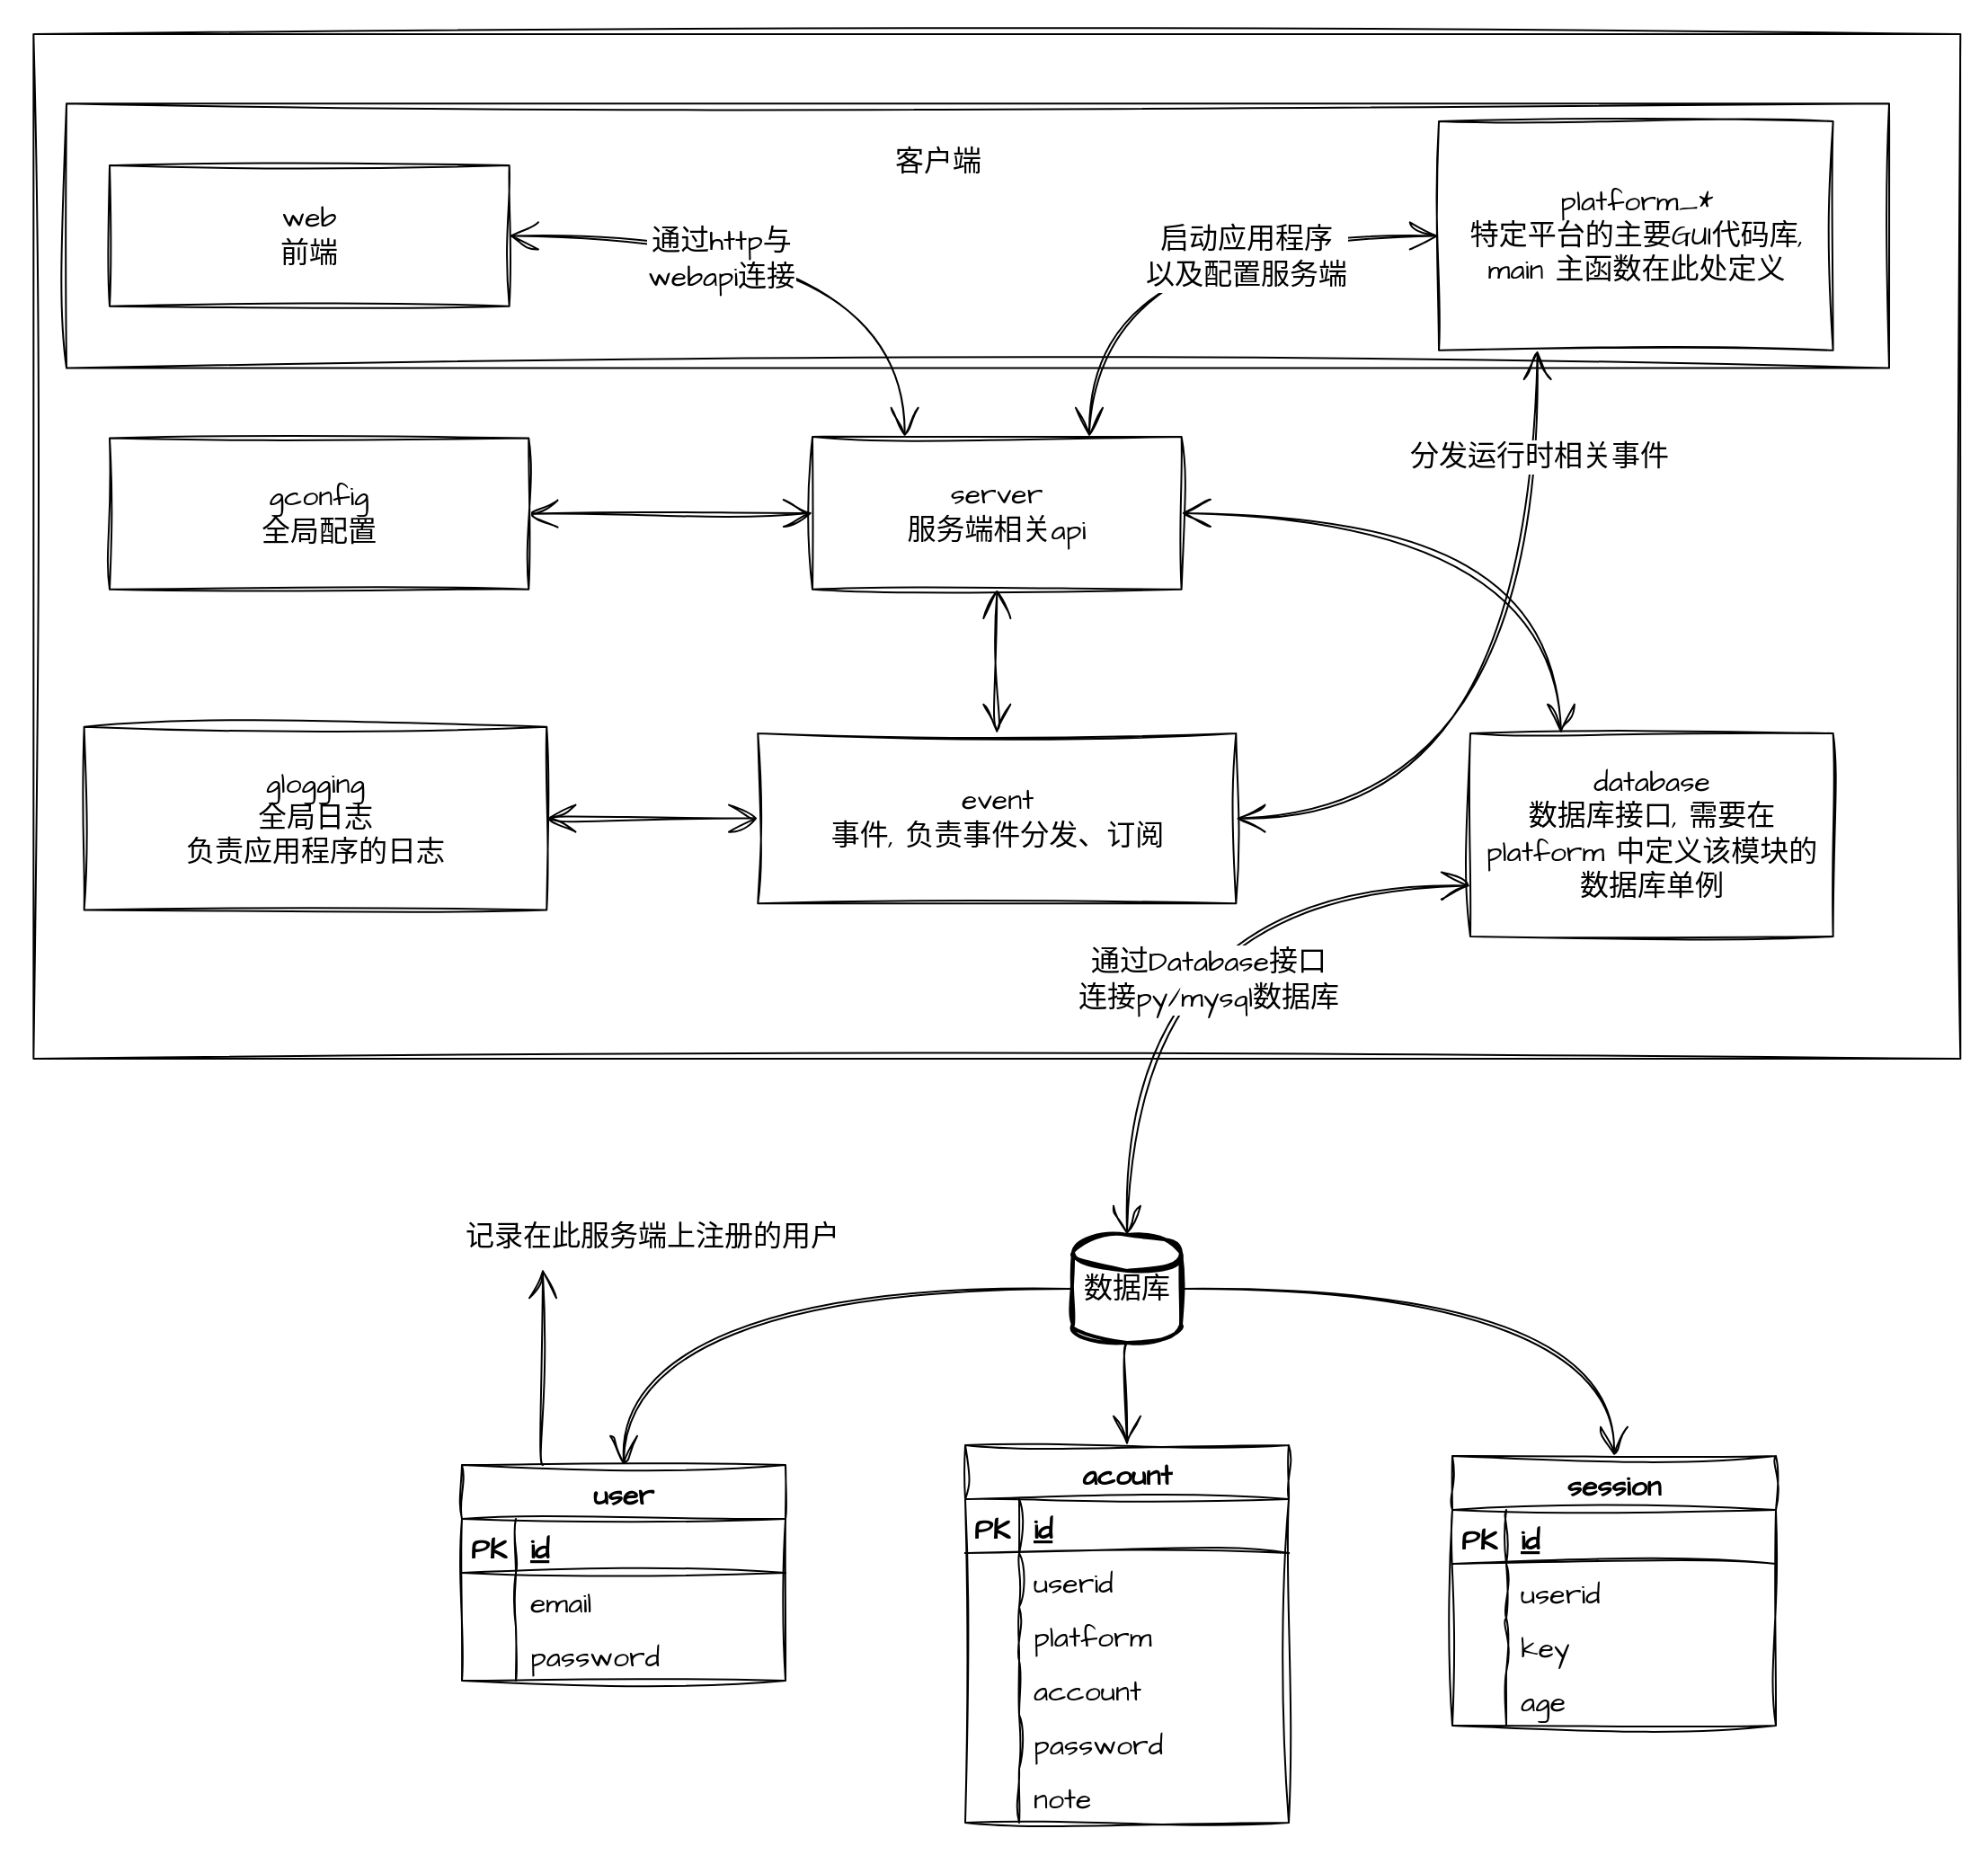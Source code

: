<mxfile version="20.7.4" type="device" pages="2"><diagram id="IwJvTAINNooao23fsryN" name="布局"><mxGraphModel dx="1818" dy="1278" grid="0" gridSize="10" guides="1" tooltips="1" connect="1" arrows="1" fold="1" page="0" pageScale="1" pageWidth="1169" pageHeight="827" math="0" shadow="0"><root><mxCell id="0"/><mxCell id="1" parent="0"/><mxCell id="T_qDEJyu0Gz406XoqH0w-5" value="" style="group;sketch=1;curveFitting=1;jiggle=2;fontFamily=Architects Daughter;fontSource=https%3A%2F%2Ffonts.googleapis.com%2Fcss%3Ffamily%3DArchitects%2BDaughter;rounded=0;" parent="1" vertex="1" connectable="0"><mxGeometry x="-281" y="-276" width="1105" height="603" as="geometry"/></mxCell><mxCell id="T_qDEJyu0Gz406XoqH0w-3" value="" style="rounded=0;whiteSpace=wrap;html=1;fontSize=16;sketch=1;curveFitting=1;jiggle=2;fontFamily=Architects Daughter;fontSource=https%3A%2F%2Ffonts.googleapis.com%2Fcss%3Ffamily%3DArchitects%2BDaughter;" parent="T_qDEJyu0Gz406XoqH0w-5" vertex="1"><mxGeometry x="18.66" y="19" width="1072" height="570" as="geometry"/></mxCell><mxCell id="FQLg_sbfj3eEYphwzA5B-1" value="server&lt;br&gt;服务端相关api" style="rounded=0;whiteSpace=wrap;html=1;fontSize=16;sketch=1;curveFitting=1;jiggle=2;fontFamily=Architects Daughter;fontSource=https%3A%2F%2Ffonts.googleapis.com%2Fcss%3Ffamily%3DArchitects%2BDaughter;" parent="T_qDEJyu0Gz406XoqH0w-5" vertex="1"><mxGeometry x="452" y="243" width="205.32" height="84.88" as="geometry"/></mxCell><mxCell id="T_qDEJyu0Gz406XoqH0w-30" style="edgeStyle=orthogonalEdgeStyle;curved=1;rounded=0;sketch=1;hachureGap=4;jiggle=2;curveFitting=1;orthogonalLoop=1;jettySize=auto;html=1;entryX=0.5;entryY=1;entryDx=0;entryDy=0;fontFamily=Architects Daughter;fontSource=https%3A%2F%2Ffonts.googleapis.com%2Fcss%3Ffamily%3DArchitects%2BDaughter;fontSize=16;startArrow=open;startFill=0;endArrow=open;startSize=14;endSize=14;sourcePerimeterSpacing=8;targetPerimeterSpacing=8;elbow=vertical;exitX=0.5;exitY=0;exitDx=0;exitDy=0;" parent="T_qDEJyu0Gz406XoqH0w-5" source="T_qDEJyu0Gz406XoqH0w-2" target="FQLg_sbfj3eEYphwzA5B-1" edge="1"><mxGeometry relative="1" as="geometry"/></mxCell><mxCell id="T_qDEJyu0Gz406XoqH0w-2" value="event&lt;br&gt;事件, 负责事件分发、订阅" style="rounded=0;whiteSpace=wrap;html=1;fontSize=16;sketch=1;curveFitting=1;jiggle=2;fontFamily=Architects Daughter;fontSource=https%3A%2F%2Ffonts.googleapis.com%2Fcss%3Ffamily%3DArchitects%2BDaughter;" parent="T_qDEJyu0Gz406XoqH0w-5" vertex="1"><mxGeometry x="421.648" y="408.004" width="266.015" height="94.588" as="geometry"/></mxCell><mxCell id="p-CsBOieRV_9_uooH37d-3" style="edgeStyle=orthogonalEdgeStyle;curved=1;sketch=1;hachureGap=4;jiggle=2;curveFitting=1;orthogonalLoop=1;jettySize=auto;html=1;exitX=1;exitY=0.5;exitDx=0;exitDy=0;entryX=0;entryY=0.5;entryDx=0;entryDy=0;fontFamily=Architects Daughter;fontSource=https%3A%2F%2Ffonts.googleapis.com%2Fcss%3Ffamily%3DArchitects%2BDaughter;fontSize=16;startArrow=open;startFill=0;endArrow=open;startSize=14;endSize=14;sourcePerimeterSpacing=8;targetPerimeterSpacing=8;elbow=vertical;" parent="T_qDEJyu0Gz406XoqH0w-5" source="T_qDEJyu0Gz406XoqH0w-12" target="FQLg_sbfj3eEYphwzA5B-1" edge="1"><mxGeometry relative="1" as="geometry"/></mxCell><mxCell id="T_qDEJyu0Gz406XoqH0w-12" value="gconfig&lt;br&gt;全局配置" style="rounded=0;whiteSpace=wrap;html=1;fontSize=16;sketch=1;curveFitting=1;jiggle=2;fontFamily=Architects Daughter;fontSource=https%3A%2F%2Ffonts.googleapis.com%2Fcss%3Ffamily%3DArchitects%2BDaughter;" parent="T_qDEJyu0Gz406XoqH0w-5" vertex="1"><mxGeometry x="61.004" y="243.805" width="233.127" height="84.078" as="geometry"/></mxCell><mxCell id="T_qDEJyu0Gz406XoqH0w-31" style="edgeStyle=orthogonalEdgeStyle;curved=1;rounded=0;sketch=1;hachureGap=4;jiggle=2;curveFitting=1;orthogonalLoop=1;jettySize=auto;html=1;exitX=1;exitY=0.5;exitDx=0;exitDy=0;entryX=0;entryY=0.5;entryDx=0;entryDy=0;fontFamily=Architects Daughter;fontSource=https%3A%2F%2Ffonts.googleapis.com%2Fcss%3Ffamily%3DArchitects%2BDaughter;fontSize=16;startArrow=open;startFill=0;endArrow=open;startSize=14;endSize=14;sourcePerimeterSpacing=8;targetPerimeterSpacing=8;elbow=vertical;" parent="T_qDEJyu0Gz406XoqH0w-5" source="T_qDEJyu0Gz406XoqH0w-13" target="T_qDEJyu0Gz406XoqH0w-2" edge="1"><mxGeometry relative="1" as="geometry"/></mxCell><mxCell id="T_qDEJyu0Gz406XoqH0w-13" value="glogging&lt;br&gt;全局日志&lt;br&gt;负责应用程序的日志" style="rounded=0;whiteSpace=wrap;html=1;fontSize=16;sketch=1;curveFitting=1;jiggle=2;fontFamily=Architects Daughter;fontSource=https%3A%2F%2Ffonts.googleapis.com%2Fcss%3Ffamily%3DArchitects%2BDaughter;" parent="T_qDEJyu0Gz406XoqH0w-5" vertex="1"><mxGeometry x="46.82" y="404.33" width="257.31" height="101.93" as="geometry"/></mxCell><mxCell id="p-CsBOieRV_9_uooH37d-120" style="edgeStyle=orthogonalEdgeStyle;curved=1;sketch=1;hachureGap=4;jiggle=2;curveFitting=1;orthogonalLoop=1;jettySize=auto;html=1;exitX=0.25;exitY=0;exitDx=0;exitDy=0;entryX=1;entryY=0.5;entryDx=0;entryDy=0;fontFamily=Architects Daughter;fontSource=https%3A%2F%2Ffonts.googleapis.com%2Fcss%3Ffamily%3DArchitects%2BDaughter;fontSize=16;startArrow=open;startFill=0;endArrow=open;startSize=14;endSize=14;sourcePerimeterSpacing=8;targetPerimeterSpacing=8;elbow=vertical;" parent="T_qDEJyu0Gz406XoqH0w-5" source="p-CsBOieRV_9_uooH37d-106" target="FQLg_sbfj3eEYphwzA5B-1" edge="1"><mxGeometry relative="1" as="geometry"/></mxCell><mxCell id="p-CsBOieRV_9_uooH37d-106" value="database&lt;br&gt;数据库接口, 需要在 platform 中定义该模块的数据库单例" style="rounded=0;whiteSpace=wrap;html=1;sketch=1;hachureGap=4;jiggle=2;curveFitting=1;fontFamily=Architects Daughter;fontSource=https%3A%2F%2Ffonts.googleapis.com%2Fcss%3Ffamily%3DArchitects%2BDaughter;fontSize=16;" parent="T_qDEJyu0Gz406XoqH0w-5" vertex="1"><mxGeometry x="818" y="408" width="201.81" height="112.98" as="geometry"/></mxCell><mxCell id="p-CsBOieRV_9_uooH37d-142" value="" style="group" parent="T_qDEJyu0Gz406XoqH0w-5" vertex="1" connectable="0"><mxGeometry x="37" y="57.6" width="1014" height="147.19" as="geometry"/></mxCell><mxCell id="p-CsBOieRV_9_uooH37d-140" value="" style="rounded=0;whiteSpace=wrap;html=1;sketch=1;hachureGap=4;jiggle=2;curveFitting=1;fontFamily=Architects Daughter;fontSource=https%3A%2F%2Ffonts.googleapis.com%2Fcss%3Ffamily%3DArchitects%2BDaughter;fontSize=16;" parent="p-CsBOieRV_9_uooH37d-142" vertex="1"><mxGeometry width="1014" height="147.19" as="geometry"/></mxCell><mxCell id="T_qDEJyu0Gz406XoqH0w-1" value="platform_*&lt;br&gt;特定平台的主要GUI代码库, main 主函数在此处定义" style="rounded=0;whiteSpace=wrap;html=1;fontSize=16;sketch=1;curveFitting=1;jiggle=2;fontFamily=Architects Daughter;fontSource=https%3A%2F%2Ffonts.googleapis.com%2Fcss%3Ffamily%3DArchitects%2BDaughter;" parent="p-CsBOieRV_9_uooH37d-142" vertex="1"><mxGeometry x="763.51" y="9.88" width="219.3" height="127.43" as="geometry"/></mxCell><mxCell id="T_qDEJyu0Gz406XoqH0w-25" value="web&lt;br&gt;前端" style="rounded=0;whiteSpace=wrap;html=1;sketch=1;hachureGap=4;jiggle=2;curveFitting=1;fontFamily=Architects Daughter;fontSource=https%3A%2F%2Ffonts.googleapis.com%2Fcss%3Ffamily%3DArchitects%2BDaughter;fontSize=16;" parent="p-CsBOieRV_9_uooH37d-142" vertex="1"><mxGeometry x="24.0" y="34.4" width="222.34" height="78.38" as="geometry"/></mxCell><mxCell id="p-CsBOieRV_9_uooH37d-143" value="客户端" style="text;html=1;strokeColor=none;fillColor=none;align=center;verticalAlign=middle;whiteSpace=wrap;rounded=0;sketch=1;hachureGap=4;jiggle=2;curveFitting=1;fontFamily=Architects Daughter;fontSource=https%3A%2F%2Ffonts.googleapis.com%2Fcss%3Ffamily%3DArchitects%2BDaughter;fontSize=16;" parent="p-CsBOieRV_9_uooH37d-142" vertex="1"><mxGeometry x="455" y="17.09" width="60" height="30" as="geometry"/></mxCell><mxCell id="p-CsBOieRV_9_uooH37d-149" style="edgeStyle=orthogonalEdgeStyle;curved=1;sketch=1;hachureGap=4;jiggle=2;curveFitting=1;orthogonalLoop=1;jettySize=auto;html=1;exitX=1;exitY=0.5;exitDx=0;exitDy=0;entryX=0.25;entryY=0;entryDx=0;entryDy=0;fontFamily=Architects Daughter;fontSource=https%3A%2F%2Ffonts.googleapis.com%2Fcss%3Ffamily%3DArchitects%2BDaughter;fontSize=16;startArrow=open;startFill=0;endArrow=open;startSize=14;endSize=14;sourcePerimeterSpacing=8;targetPerimeterSpacing=8;elbow=vertical;" parent="T_qDEJyu0Gz406XoqH0w-5" source="T_qDEJyu0Gz406XoqH0w-25" target="FQLg_sbfj3eEYphwzA5B-1" edge="1"><mxGeometry relative="1" as="geometry"/></mxCell><mxCell id="p-CsBOieRV_9_uooH37d-150" value="通过http与&lt;br&gt;webapi连接" style="edgeLabel;html=1;align=center;verticalAlign=middle;resizable=0;points=[];fontSize=16;fontFamily=Architects Daughter;" parent="p-CsBOieRV_9_uooH37d-149" vertex="1" connectable="0"><mxGeometry x="-0.104" y="-21" relative="1" as="geometry"><mxPoint x="-31" y="-8" as="offset"/></mxGeometry></mxCell><mxCell id="p-CsBOieRV_9_uooH37d-152" style="edgeStyle=orthogonalEdgeStyle;curved=1;sketch=1;hachureGap=4;jiggle=2;curveFitting=1;orthogonalLoop=1;jettySize=auto;html=1;exitX=0;exitY=0.5;exitDx=0;exitDy=0;entryX=0.75;entryY=0;entryDx=0;entryDy=0;fontFamily=Architects Daughter;fontSource=https%3A%2F%2Ffonts.googleapis.com%2Fcss%3Ffamily%3DArchitects%2BDaughter;fontSize=16;startArrow=open;startFill=0;endArrow=open;startSize=14;endSize=14;sourcePerimeterSpacing=8;targetPerimeterSpacing=8;elbow=vertical;" parent="T_qDEJyu0Gz406XoqH0w-5" source="T_qDEJyu0Gz406XoqH0w-1" target="FQLg_sbfj3eEYphwzA5B-1" edge="1"><mxGeometry relative="1" as="geometry"/></mxCell><mxCell id="p-CsBOieRV_9_uooH37d-153" value="&lt;span style=&quot;&quot;&gt;启动应用程序&lt;br&gt;以及配置服务端&lt;/span&gt;" style="edgeLabel;html=1;align=center;verticalAlign=middle;resizable=0;points=[];fontSize=16;fontFamily=Architects Daughter;" parent="p-CsBOieRV_9_uooH37d-152" vertex="1" connectable="0"><mxGeometry x="-0.181" y="16" relative="1" as="geometry"><mxPoint x="18" y="-4" as="offset"/></mxGeometry></mxCell><mxCell id="p-CsBOieRV_9_uooH37d-155" style="edgeStyle=orthogonalEdgeStyle;curved=1;sketch=1;hachureGap=4;jiggle=2;curveFitting=1;orthogonalLoop=1;jettySize=auto;html=1;exitX=0.25;exitY=1;exitDx=0;exitDy=0;entryX=1;entryY=0.5;entryDx=0;entryDy=0;fontFamily=Architects Daughter;fontSource=https%3A%2F%2Ffonts.googleapis.com%2Fcss%3Ffamily%3DArchitects%2BDaughter;fontSize=16;startArrow=open;startFill=0;endArrow=open;startSize=14;endSize=14;sourcePerimeterSpacing=8;targetPerimeterSpacing=8;elbow=vertical;" parent="T_qDEJyu0Gz406XoqH0w-5" source="T_qDEJyu0Gz406XoqH0w-1" target="T_qDEJyu0Gz406XoqH0w-2" edge="1"><mxGeometry relative="1" as="geometry"/></mxCell><mxCell id="p-CsBOieRV_9_uooH37d-156" value="&lt;span style=&quot;&quot;&gt;分发运行时相关事件&lt;/span&gt;" style="edgeLabel;html=1;align=center;verticalAlign=middle;resizable=0;points=[];fontSize=16;fontFamily=Architects Daughter;" parent="p-CsBOieRV_9_uooH37d-155" vertex="1" connectable="0"><mxGeometry x="-0.631" y="-5" relative="1" as="geometry"><mxPoint x="5" y="-20" as="offset"/></mxGeometry></mxCell><mxCell id="p-CsBOieRV_9_uooH37d-101" style="edgeStyle=orthogonalEdgeStyle;curved=1;sketch=1;hachureGap=4;jiggle=2;curveFitting=1;orthogonalLoop=1;jettySize=auto;html=1;exitX=0.5;exitY=0;exitDx=0;exitDy=0;exitPerimeter=0;entryX=0;entryY=0.75;entryDx=0;entryDy=0;fontFamily=Architects Daughter;fontSource=https%3A%2F%2Ffonts.googleapis.com%2Fcss%3Ffamily%3DArchitects%2BDaughter;fontSize=16;startArrow=open;startFill=0;endArrow=open;startSize=14;endSize=14;sourcePerimeterSpacing=8;targetPerimeterSpacing=8;elbow=vertical;" parent="1" source="p-CsBOieRV_9_uooH37d-17" target="p-CsBOieRV_9_uooH37d-106" edge="1"><mxGeometry relative="1" as="geometry"/></mxCell><mxCell id="p-CsBOieRV_9_uooH37d-147" value="通过Database接口&lt;br&gt;连接py/mysql数据库" style="edgeLabel;html=1;align=center;verticalAlign=middle;resizable=0;points=[];fontSize=16;fontFamily=Architects Daughter;" parent="p-CsBOieRV_9_uooH37d-101" vertex="1" connectable="0"><mxGeometry x="-0.32" y="-35" relative="1" as="geometry"><mxPoint x="10" y="-11" as="offset"/></mxGeometry></mxCell><mxCell id="p-CsBOieRV_9_uooH37d-119" value="" style="group" parent="1" vertex="1" connectable="0"><mxGeometry x="-62" y="326" width="833" height="439" as="geometry"/></mxCell><mxCell id="p-CsBOieRV_9_uooH37d-4" value="user" style="shape=table;startSize=30;container=1;collapsible=1;childLayout=tableLayout;fixedRows=1;rowLines=0;fontStyle=1;align=center;resizeLast=1;sketch=1;hachureGap=4;jiggle=2;curveFitting=1;fontFamily=Architects Daughter;fontSource=https%3A%2F%2Ffonts.googleapis.com%2Fcss%3Ffamily%3DArchitects%2BDaughter;fontSize=16;" parent="p-CsBOieRV_9_uooH37d-119" vertex="1"><mxGeometry x="38" y="213" width="180" height="120" as="geometry"/></mxCell><mxCell id="p-CsBOieRV_9_uooH37d-5" value="" style="shape=tableRow;horizontal=0;startSize=0;swimlaneHead=0;swimlaneBody=0;fillColor=none;collapsible=0;dropTarget=0;points=[[0,0.5],[1,0.5]];portConstraint=eastwest;top=0;left=0;right=0;bottom=1;sketch=1;hachureGap=4;jiggle=2;curveFitting=1;fontFamily=Architects Daughter;fontSource=https%3A%2F%2Ffonts.googleapis.com%2Fcss%3Ffamily%3DArchitects%2BDaughter;fontSize=16;" parent="p-CsBOieRV_9_uooH37d-4" vertex="1"><mxGeometry y="30" width="180" height="30" as="geometry"/></mxCell><mxCell id="p-CsBOieRV_9_uooH37d-6" value="PK" style="shape=partialRectangle;connectable=0;fillColor=none;top=0;left=0;bottom=0;right=0;fontStyle=1;overflow=hidden;sketch=1;hachureGap=4;jiggle=2;curveFitting=1;fontFamily=Architects Daughter;fontSource=https%3A%2F%2Ffonts.googleapis.com%2Fcss%3Ffamily%3DArchitects%2BDaughter;fontSize=16;" parent="p-CsBOieRV_9_uooH37d-5" vertex="1"><mxGeometry width="30" height="30" as="geometry"><mxRectangle width="30" height="30" as="alternateBounds"/></mxGeometry></mxCell><mxCell id="p-CsBOieRV_9_uooH37d-7" value="id" style="shape=partialRectangle;connectable=0;fillColor=none;top=0;left=0;bottom=0;right=0;align=left;spacingLeft=6;fontStyle=5;overflow=hidden;sketch=1;hachureGap=4;jiggle=2;curveFitting=1;fontFamily=Architects Daughter;fontSource=https%3A%2F%2Ffonts.googleapis.com%2Fcss%3Ffamily%3DArchitects%2BDaughter;fontSize=16;" parent="p-CsBOieRV_9_uooH37d-5" vertex="1"><mxGeometry x="30" width="150" height="30" as="geometry"><mxRectangle width="150" height="30" as="alternateBounds"/></mxGeometry></mxCell><mxCell id="p-CsBOieRV_9_uooH37d-8" value="" style="shape=tableRow;horizontal=0;startSize=0;swimlaneHead=0;swimlaneBody=0;fillColor=none;collapsible=0;dropTarget=0;points=[[0,0.5],[1,0.5]];portConstraint=eastwest;top=0;left=0;right=0;bottom=0;sketch=1;hachureGap=4;jiggle=2;curveFitting=1;fontFamily=Architects Daughter;fontSource=https%3A%2F%2Ffonts.googleapis.com%2Fcss%3Ffamily%3DArchitects%2BDaughter;fontSize=16;" parent="p-CsBOieRV_9_uooH37d-4" vertex="1"><mxGeometry y="60" width="180" height="30" as="geometry"/></mxCell><mxCell id="p-CsBOieRV_9_uooH37d-9" value="" style="shape=partialRectangle;connectable=0;fillColor=none;top=0;left=0;bottom=0;right=0;editable=1;overflow=hidden;sketch=1;hachureGap=4;jiggle=2;curveFitting=1;fontFamily=Architects Daughter;fontSource=https%3A%2F%2Ffonts.googleapis.com%2Fcss%3Ffamily%3DArchitects%2BDaughter;fontSize=16;" parent="p-CsBOieRV_9_uooH37d-8" vertex="1"><mxGeometry width="30" height="30" as="geometry"><mxRectangle width="30" height="30" as="alternateBounds"/></mxGeometry></mxCell><mxCell id="p-CsBOieRV_9_uooH37d-10" value="email" style="shape=partialRectangle;connectable=0;fillColor=none;top=0;left=0;bottom=0;right=0;align=left;spacingLeft=6;overflow=hidden;sketch=1;hachureGap=4;jiggle=2;curveFitting=1;fontFamily=Architects Daughter;fontSource=https%3A%2F%2Ffonts.googleapis.com%2Fcss%3Ffamily%3DArchitects%2BDaughter;fontSize=16;" parent="p-CsBOieRV_9_uooH37d-8" vertex="1"><mxGeometry x="30" width="150" height="30" as="geometry"><mxRectangle width="150" height="30" as="alternateBounds"/></mxGeometry></mxCell><mxCell id="p-CsBOieRV_9_uooH37d-11" value="" style="shape=tableRow;horizontal=0;startSize=0;swimlaneHead=0;swimlaneBody=0;fillColor=none;collapsible=0;dropTarget=0;points=[[0,0.5],[1,0.5]];portConstraint=eastwest;top=0;left=0;right=0;bottom=0;sketch=1;hachureGap=4;jiggle=2;curveFitting=1;fontFamily=Architects Daughter;fontSource=https%3A%2F%2Ffonts.googleapis.com%2Fcss%3Ffamily%3DArchitects%2BDaughter;fontSize=16;" parent="p-CsBOieRV_9_uooH37d-4" vertex="1"><mxGeometry y="90" width="180" height="30" as="geometry"/></mxCell><mxCell id="p-CsBOieRV_9_uooH37d-12" value="" style="shape=partialRectangle;connectable=0;fillColor=none;top=0;left=0;bottom=0;right=0;editable=1;overflow=hidden;sketch=1;hachureGap=4;jiggle=2;curveFitting=1;fontFamily=Architects Daughter;fontSource=https%3A%2F%2Ffonts.googleapis.com%2Fcss%3Ffamily%3DArchitects%2BDaughter;fontSize=16;" parent="p-CsBOieRV_9_uooH37d-11" vertex="1"><mxGeometry width="30" height="30" as="geometry"><mxRectangle width="30" height="30" as="alternateBounds"/></mxGeometry></mxCell><mxCell id="p-CsBOieRV_9_uooH37d-13" value="password" style="shape=partialRectangle;connectable=0;fillColor=none;top=0;left=0;bottom=0;right=0;align=left;spacingLeft=6;overflow=hidden;sketch=1;hachureGap=4;jiggle=2;curveFitting=1;fontFamily=Architects Daughter;fontSource=https%3A%2F%2Ffonts.googleapis.com%2Fcss%3Ffamily%3DArchitects%2BDaughter;fontSize=16;" parent="p-CsBOieRV_9_uooH37d-11" vertex="1"><mxGeometry x="30" width="150" height="30" as="geometry"><mxRectangle width="150" height="30" as="alternateBounds"/></mxGeometry></mxCell><mxCell id="p-CsBOieRV_9_uooH37d-171" style="edgeStyle=orthogonalEdgeStyle;curved=1;sketch=1;hachureGap=4;jiggle=2;curveFitting=1;orthogonalLoop=1;jettySize=auto;html=1;exitX=1;exitY=0.5;exitDx=0;exitDy=0;exitPerimeter=0;entryX=0.5;entryY=0;entryDx=0;entryDy=0;fontFamily=Architects Daughter;fontSource=https%3A%2F%2Ffonts.googleapis.com%2Fcss%3Ffamily%3DArchitects%2BDaughter;fontSize=16;startArrow=none;startFill=0;endArrow=open;startSize=14;endSize=14;sourcePerimeterSpacing=8;targetPerimeterSpacing=8;elbow=vertical;" parent="p-CsBOieRV_9_uooH37d-119" source="p-CsBOieRV_9_uooH37d-17" target="p-CsBOieRV_9_uooH37d-157" edge="1"><mxGeometry relative="1" as="geometry"/></mxCell><mxCell id="p-CsBOieRV_9_uooH37d-17" value="数据库" style="strokeWidth=2;html=1;shape=mxgraph.flowchart.database;whiteSpace=wrap;sketch=1;hachureGap=4;jiggle=2;curveFitting=1;fontFamily=Architects Daughter;fontSource=https%3A%2F%2Ffonts.googleapis.com%2Fcss%3Ffamily%3DArchitects%2BDaughter;fontSize=16;" parent="p-CsBOieRV_9_uooH37d-119" vertex="1"><mxGeometry x="378" y="85" width="60" height="60" as="geometry"/></mxCell><mxCell id="p-CsBOieRV_9_uooH37d-18" value="acount" style="shape=table;startSize=30;container=1;collapsible=1;childLayout=tableLayout;fixedRows=1;rowLines=0;fontStyle=1;align=center;resizeLast=1;sketch=1;hachureGap=4;jiggle=2;curveFitting=1;fontFamily=Architects Daughter;fontSource=https%3A%2F%2Ffonts.googleapis.com%2Fcss%3Ffamily%3DArchitects%2BDaughter;fontSize=16;" parent="p-CsBOieRV_9_uooH37d-119" vertex="1"><mxGeometry x="318" y="202" width="180" height="210" as="geometry"/></mxCell><mxCell id="p-CsBOieRV_9_uooH37d-19" value="" style="shape=tableRow;horizontal=0;startSize=0;swimlaneHead=0;swimlaneBody=0;fillColor=none;collapsible=0;dropTarget=0;points=[[0,0.5],[1,0.5]];portConstraint=eastwest;top=0;left=0;right=0;bottom=1;sketch=1;hachureGap=4;jiggle=2;curveFitting=1;fontFamily=Architects Daughter;fontSource=https%3A%2F%2Ffonts.googleapis.com%2Fcss%3Ffamily%3DArchitects%2BDaughter;fontSize=16;" parent="p-CsBOieRV_9_uooH37d-18" vertex="1"><mxGeometry y="30" width="180" height="30" as="geometry"/></mxCell><mxCell id="p-CsBOieRV_9_uooH37d-20" value="PK" style="shape=partialRectangle;connectable=0;fillColor=none;top=0;left=0;bottom=0;right=0;fontStyle=1;overflow=hidden;sketch=1;hachureGap=4;jiggle=2;curveFitting=1;fontFamily=Architects Daughter;fontSource=https%3A%2F%2Ffonts.googleapis.com%2Fcss%3Ffamily%3DArchitects%2BDaughter;fontSize=16;" parent="p-CsBOieRV_9_uooH37d-19" vertex="1"><mxGeometry width="30" height="30" as="geometry"><mxRectangle width="30" height="30" as="alternateBounds"/></mxGeometry></mxCell><mxCell id="p-CsBOieRV_9_uooH37d-21" value="id" style="shape=partialRectangle;connectable=0;fillColor=none;top=0;left=0;bottom=0;right=0;align=left;spacingLeft=6;fontStyle=5;overflow=hidden;sketch=1;hachureGap=4;jiggle=2;curveFitting=1;fontFamily=Architects Daughter;fontSource=https%3A%2F%2Ffonts.googleapis.com%2Fcss%3Ffamily%3DArchitects%2BDaughter;fontSize=16;" parent="p-CsBOieRV_9_uooH37d-19" vertex="1"><mxGeometry x="30" width="150" height="30" as="geometry"><mxRectangle width="150" height="30" as="alternateBounds"/></mxGeometry></mxCell><mxCell id="p-CsBOieRV_9_uooH37d-22" value="" style="shape=tableRow;horizontal=0;startSize=0;swimlaneHead=0;swimlaneBody=0;fillColor=none;collapsible=0;dropTarget=0;points=[[0,0.5],[1,0.5]];portConstraint=eastwest;top=0;left=0;right=0;bottom=0;sketch=1;hachureGap=4;jiggle=2;curveFitting=1;fontFamily=Architects Daughter;fontSource=https%3A%2F%2Ffonts.googleapis.com%2Fcss%3Ffamily%3DArchitects%2BDaughter;fontSize=16;" parent="p-CsBOieRV_9_uooH37d-18" vertex="1"><mxGeometry y="60" width="180" height="30" as="geometry"/></mxCell><mxCell id="p-CsBOieRV_9_uooH37d-23" value="" style="shape=partialRectangle;connectable=0;fillColor=none;top=0;left=0;bottom=0;right=0;editable=1;overflow=hidden;sketch=1;hachureGap=4;jiggle=2;curveFitting=1;fontFamily=Architects Daughter;fontSource=https%3A%2F%2Ffonts.googleapis.com%2Fcss%3Ffamily%3DArchitects%2BDaughter;fontSize=16;" parent="p-CsBOieRV_9_uooH37d-22" vertex="1"><mxGeometry width="30" height="30" as="geometry"><mxRectangle width="30" height="30" as="alternateBounds"/></mxGeometry></mxCell><mxCell id="p-CsBOieRV_9_uooH37d-24" value="userid" style="shape=partialRectangle;connectable=0;fillColor=none;top=0;left=0;bottom=0;right=0;align=left;spacingLeft=6;overflow=hidden;sketch=1;hachureGap=4;jiggle=2;curveFitting=1;fontFamily=Architects Daughter;fontSource=https%3A%2F%2Ffonts.googleapis.com%2Fcss%3Ffamily%3DArchitects%2BDaughter;fontSize=16;" parent="p-CsBOieRV_9_uooH37d-22" vertex="1"><mxGeometry x="30" width="150" height="30" as="geometry"><mxRectangle width="150" height="30" as="alternateBounds"/></mxGeometry></mxCell><mxCell id="p-CsBOieRV_9_uooH37d-25" value="" style="shape=tableRow;horizontal=0;startSize=0;swimlaneHead=0;swimlaneBody=0;fillColor=none;collapsible=0;dropTarget=0;points=[[0,0.5],[1,0.5]];portConstraint=eastwest;top=0;left=0;right=0;bottom=0;sketch=1;hachureGap=4;jiggle=2;curveFitting=1;fontFamily=Architects Daughter;fontSource=https%3A%2F%2Ffonts.googleapis.com%2Fcss%3Ffamily%3DArchitects%2BDaughter;fontSize=16;" parent="p-CsBOieRV_9_uooH37d-18" vertex="1"><mxGeometry y="90" width="180" height="30" as="geometry"/></mxCell><mxCell id="p-CsBOieRV_9_uooH37d-26" value="" style="shape=partialRectangle;connectable=0;fillColor=none;top=0;left=0;bottom=0;right=0;editable=1;overflow=hidden;sketch=1;hachureGap=4;jiggle=2;curveFitting=1;fontFamily=Architects Daughter;fontSource=https%3A%2F%2Ffonts.googleapis.com%2Fcss%3Ffamily%3DArchitects%2BDaughter;fontSize=16;" parent="p-CsBOieRV_9_uooH37d-25" vertex="1"><mxGeometry width="30" height="30" as="geometry"><mxRectangle width="30" height="30" as="alternateBounds"/></mxGeometry></mxCell><mxCell id="p-CsBOieRV_9_uooH37d-27" value="platform" style="shape=partialRectangle;connectable=0;fillColor=none;top=0;left=0;bottom=0;right=0;align=left;spacingLeft=6;overflow=hidden;sketch=1;hachureGap=4;jiggle=2;curveFitting=1;fontFamily=Architects Daughter;fontSource=https%3A%2F%2Ffonts.googleapis.com%2Fcss%3Ffamily%3DArchitects%2BDaughter;fontSize=16;" parent="p-CsBOieRV_9_uooH37d-25" vertex="1"><mxGeometry x="30" width="150" height="30" as="geometry"><mxRectangle width="150" height="30" as="alternateBounds"/></mxGeometry></mxCell><mxCell id="p-CsBOieRV_9_uooH37d-28" value="" style="shape=tableRow;horizontal=0;startSize=0;swimlaneHead=0;swimlaneBody=0;fillColor=none;collapsible=0;dropTarget=0;points=[[0,0.5],[1,0.5]];portConstraint=eastwest;top=0;left=0;right=0;bottom=0;sketch=1;hachureGap=4;jiggle=2;curveFitting=1;fontFamily=Architects Daughter;fontSource=https%3A%2F%2Ffonts.googleapis.com%2Fcss%3Ffamily%3DArchitects%2BDaughter;fontSize=16;" parent="p-CsBOieRV_9_uooH37d-18" vertex="1"><mxGeometry y="120" width="180" height="30" as="geometry"/></mxCell><mxCell id="p-CsBOieRV_9_uooH37d-29" value="" style="shape=partialRectangle;connectable=0;fillColor=none;top=0;left=0;bottom=0;right=0;editable=1;overflow=hidden;sketch=1;hachureGap=4;jiggle=2;curveFitting=1;fontFamily=Architects Daughter;fontSource=https%3A%2F%2Ffonts.googleapis.com%2Fcss%3Ffamily%3DArchitects%2BDaughter;fontSize=16;" parent="p-CsBOieRV_9_uooH37d-28" vertex="1"><mxGeometry width="30" height="30" as="geometry"><mxRectangle width="30" height="30" as="alternateBounds"/></mxGeometry></mxCell><mxCell id="p-CsBOieRV_9_uooH37d-30" value="account" style="shape=partialRectangle;connectable=0;fillColor=none;top=0;left=0;bottom=0;right=0;align=left;spacingLeft=6;overflow=hidden;sketch=1;hachureGap=4;jiggle=2;curveFitting=1;fontFamily=Architects Daughter;fontSource=https%3A%2F%2Ffonts.googleapis.com%2Fcss%3Ffamily%3DArchitects%2BDaughter;fontSize=16;" parent="p-CsBOieRV_9_uooH37d-28" vertex="1"><mxGeometry x="30" width="150" height="30" as="geometry"><mxRectangle width="150" height="30" as="alternateBounds"/></mxGeometry></mxCell><mxCell id="p-CsBOieRV_9_uooH37d-38" value="" style="shape=tableRow;horizontal=0;startSize=0;swimlaneHead=0;swimlaneBody=0;fillColor=none;collapsible=0;dropTarget=0;points=[[0,0.5],[1,0.5]];portConstraint=eastwest;top=0;left=0;right=0;bottom=0;sketch=1;hachureGap=4;jiggle=2;curveFitting=1;fontFamily=Architects Daughter;fontSource=https%3A%2F%2Ffonts.googleapis.com%2Fcss%3Ffamily%3DArchitects%2BDaughter;fontSize=16;" parent="p-CsBOieRV_9_uooH37d-18" vertex="1"><mxGeometry y="150" width="180" height="30" as="geometry"/></mxCell><mxCell id="p-CsBOieRV_9_uooH37d-39" value="" style="shape=partialRectangle;connectable=0;fillColor=none;top=0;left=0;bottom=0;right=0;editable=1;overflow=hidden;sketch=1;hachureGap=4;jiggle=2;curveFitting=1;fontFamily=Architects Daughter;fontSource=https%3A%2F%2Ffonts.googleapis.com%2Fcss%3Ffamily%3DArchitects%2BDaughter;fontSize=16;" parent="p-CsBOieRV_9_uooH37d-38" vertex="1"><mxGeometry width="30" height="30" as="geometry"><mxRectangle width="30" height="30" as="alternateBounds"/></mxGeometry></mxCell><mxCell id="p-CsBOieRV_9_uooH37d-40" value="password" style="shape=partialRectangle;connectable=0;fillColor=none;top=0;left=0;bottom=0;right=0;align=left;spacingLeft=6;overflow=hidden;sketch=1;hachureGap=4;jiggle=2;curveFitting=1;fontFamily=Architects Daughter;fontSource=https%3A%2F%2Ffonts.googleapis.com%2Fcss%3Ffamily%3DArchitects%2BDaughter;fontSize=16;" parent="p-CsBOieRV_9_uooH37d-38" vertex="1"><mxGeometry x="30" width="150" height="30" as="geometry"><mxRectangle width="150" height="30" as="alternateBounds"/></mxGeometry></mxCell><mxCell id="p-CsBOieRV_9_uooH37d-41" value="" style="shape=tableRow;horizontal=0;startSize=0;swimlaneHead=0;swimlaneBody=0;fillColor=none;collapsible=0;dropTarget=0;points=[[0,0.5],[1,0.5]];portConstraint=eastwest;top=0;left=0;right=0;bottom=0;sketch=1;hachureGap=4;jiggle=2;curveFitting=1;fontFamily=Architects Daughter;fontSource=https%3A%2F%2Ffonts.googleapis.com%2Fcss%3Ffamily%3DArchitects%2BDaughter;fontSize=16;" parent="p-CsBOieRV_9_uooH37d-18" vertex="1"><mxGeometry y="180" width="180" height="30" as="geometry"/></mxCell><mxCell id="p-CsBOieRV_9_uooH37d-42" value="" style="shape=partialRectangle;connectable=0;fillColor=none;top=0;left=0;bottom=0;right=0;editable=1;overflow=hidden;sketch=1;hachureGap=4;jiggle=2;curveFitting=1;fontFamily=Architects Daughter;fontSource=https%3A%2F%2Ffonts.googleapis.com%2Fcss%3Ffamily%3DArchitects%2BDaughter;fontSize=16;" parent="p-CsBOieRV_9_uooH37d-41" vertex="1"><mxGeometry width="30" height="30" as="geometry"><mxRectangle width="30" height="30" as="alternateBounds"/></mxGeometry></mxCell><mxCell id="p-CsBOieRV_9_uooH37d-43" value="note" style="shape=partialRectangle;connectable=0;fillColor=none;top=0;left=0;bottom=0;right=0;align=left;spacingLeft=6;overflow=hidden;sketch=1;hachureGap=4;jiggle=2;curveFitting=1;fontFamily=Architects Daughter;fontSource=https%3A%2F%2Ffonts.googleapis.com%2Fcss%3Ffamily%3DArchitects%2BDaughter;fontSize=16;" parent="p-CsBOieRV_9_uooH37d-41" vertex="1"><mxGeometry x="30" width="150" height="30" as="geometry"><mxRectangle width="150" height="30" as="alternateBounds"/></mxGeometry></mxCell><mxCell id="p-CsBOieRV_9_uooH37d-103" value="记录在此服务端上注册的用户" style="text;html=1;strokeColor=none;fillColor=none;align=center;verticalAlign=middle;whiteSpace=wrap;rounded=0;sketch=1;hachureGap=4;jiggle=2;curveFitting=1;fontFamily=Architects Daughter;fontSource=https%3A%2F%2Ffonts.googleapis.com%2Fcss%3Ffamily%3DArchitects%2BDaughter;fontSize=16;" parent="p-CsBOieRV_9_uooH37d-119" vertex="1"><mxGeometry x="22" y="68" width="244" height="36" as="geometry"/></mxCell><mxCell id="p-CsBOieRV_9_uooH37d-98" style="edgeStyle=orthogonalEdgeStyle;curved=1;sketch=1;hachureGap=4;jiggle=2;curveFitting=1;orthogonalLoop=1;jettySize=auto;html=1;entryX=0.5;entryY=0;entryDx=0;entryDy=0;fontFamily=Architects Daughter;fontSource=https%3A%2F%2Ffonts.googleapis.com%2Fcss%3Ffamily%3DArchitects%2BDaughter;fontSize=16;startArrow=none;startFill=0;endArrow=open;startSize=14;endSize=14;sourcePerimeterSpacing=8;targetPerimeterSpacing=8;elbow=vertical;exitX=0;exitY=0.5;exitDx=0;exitDy=0;exitPerimeter=0;" parent="p-CsBOieRV_9_uooH37d-119" source="p-CsBOieRV_9_uooH37d-17" target="p-CsBOieRV_9_uooH37d-4" edge="1"><mxGeometry relative="1" as="geometry"/></mxCell><mxCell id="p-CsBOieRV_9_uooH37d-100" style="edgeStyle=orthogonalEdgeStyle;curved=1;sketch=1;hachureGap=4;jiggle=2;curveFitting=1;orthogonalLoop=1;jettySize=auto;html=1;entryX=0.5;entryY=0;entryDx=0;entryDy=0;fontFamily=Architects Daughter;fontSource=https%3A%2F%2Ffonts.googleapis.com%2Fcss%3Ffamily%3DArchitects%2BDaughter;fontSize=16;startArrow=none;startFill=0;endArrow=open;startSize=14;endSize=14;sourcePerimeterSpacing=8;targetPerimeterSpacing=8;elbow=vertical;exitX=0.5;exitY=1;exitDx=0;exitDy=0;exitPerimeter=0;" parent="p-CsBOieRV_9_uooH37d-119" source="p-CsBOieRV_9_uooH37d-17" target="p-CsBOieRV_9_uooH37d-18" edge="1"><mxGeometry relative="1" as="geometry"/></mxCell><mxCell id="p-CsBOieRV_9_uooH37d-104" style="edgeStyle=orthogonalEdgeStyle;curved=1;sketch=1;hachureGap=4;jiggle=2;curveFitting=1;orthogonalLoop=1;jettySize=auto;html=1;fontFamily=Architects Daughter;fontSource=https%3A%2F%2Ffonts.googleapis.com%2Fcss%3Ffamily%3DArchitects%2BDaughter;fontSize=16;startArrow=none;startFill=0;endArrow=open;startSize=14;endSize=14;sourcePerimeterSpacing=8;targetPerimeterSpacing=8;elbow=vertical;exitX=0.25;exitY=0;exitDx=0;exitDy=0;entryX=0.25;entryY=1;entryDx=0;entryDy=0;" parent="p-CsBOieRV_9_uooH37d-119" source="p-CsBOieRV_9_uooH37d-4" target="p-CsBOieRV_9_uooH37d-103" edge="1"><mxGeometry relative="1" as="geometry"/></mxCell><mxCell id="p-CsBOieRV_9_uooH37d-157" value="session" style="shape=table;startSize=30;container=1;collapsible=1;childLayout=tableLayout;fixedRows=1;rowLines=0;fontStyle=1;align=center;resizeLast=1;sketch=1;hachureGap=4;jiggle=2;curveFitting=1;fontFamily=Architects Daughter;fontSource=https%3A%2F%2Ffonts.googleapis.com%2Fcss%3Ffamily%3DArchitects%2BDaughter;fontSize=16;" parent="p-CsBOieRV_9_uooH37d-119" vertex="1"><mxGeometry x="589" y="208" width="180" height="150" as="geometry"/></mxCell><mxCell id="p-CsBOieRV_9_uooH37d-158" value="" style="shape=tableRow;horizontal=0;startSize=0;swimlaneHead=0;swimlaneBody=0;fillColor=none;collapsible=0;dropTarget=0;points=[[0,0.5],[1,0.5]];portConstraint=eastwest;top=0;left=0;right=0;bottom=1;sketch=1;hachureGap=4;jiggle=2;curveFitting=1;fontFamily=Architects Daughter;fontSource=https%3A%2F%2Ffonts.googleapis.com%2Fcss%3Ffamily%3DArchitects%2BDaughter;fontSize=16;" parent="p-CsBOieRV_9_uooH37d-157" vertex="1"><mxGeometry y="30" width="180" height="30" as="geometry"/></mxCell><mxCell id="p-CsBOieRV_9_uooH37d-159" value="PK" style="shape=partialRectangle;connectable=0;fillColor=none;top=0;left=0;bottom=0;right=0;fontStyle=1;overflow=hidden;sketch=1;hachureGap=4;jiggle=2;curveFitting=1;fontFamily=Architects Daughter;fontSource=https%3A%2F%2Ffonts.googleapis.com%2Fcss%3Ffamily%3DArchitects%2BDaughter;fontSize=16;" parent="p-CsBOieRV_9_uooH37d-158" vertex="1"><mxGeometry width="30" height="30" as="geometry"><mxRectangle width="30" height="30" as="alternateBounds"/></mxGeometry></mxCell><mxCell id="p-CsBOieRV_9_uooH37d-160" value="id" style="shape=partialRectangle;connectable=0;fillColor=none;top=0;left=0;bottom=0;right=0;align=left;spacingLeft=6;fontStyle=5;overflow=hidden;sketch=1;hachureGap=4;jiggle=2;curveFitting=1;fontFamily=Architects Daughter;fontSource=https%3A%2F%2Ffonts.googleapis.com%2Fcss%3Ffamily%3DArchitects%2BDaughter;fontSize=16;" parent="p-CsBOieRV_9_uooH37d-158" vertex="1"><mxGeometry x="30" width="150" height="30" as="geometry"><mxRectangle width="150" height="30" as="alternateBounds"/></mxGeometry></mxCell><mxCell id="p-CsBOieRV_9_uooH37d-161" value="" style="shape=tableRow;horizontal=0;startSize=0;swimlaneHead=0;swimlaneBody=0;fillColor=none;collapsible=0;dropTarget=0;points=[[0,0.5],[1,0.5]];portConstraint=eastwest;top=0;left=0;right=0;bottom=0;sketch=1;hachureGap=4;jiggle=2;curveFitting=1;fontFamily=Architects Daughter;fontSource=https%3A%2F%2Ffonts.googleapis.com%2Fcss%3Ffamily%3DArchitects%2BDaughter;fontSize=16;" parent="p-CsBOieRV_9_uooH37d-157" vertex="1"><mxGeometry y="60" width="180" height="30" as="geometry"/></mxCell><mxCell id="p-CsBOieRV_9_uooH37d-162" value="" style="shape=partialRectangle;connectable=0;fillColor=none;top=0;left=0;bottom=0;right=0;editable=1;overflow=hidden;sketch=1;hachureGap=4;jiggle=2;curveFitting=1;fontFamily=Architects Daughter;fontSource=https%3A%2F%2Ffonts.googleapis.com%2Fcss%3Ffamily%3DArchitects%2BDaughter;fontSize=16;" parent="p-CsBOieRV_9_uooH37d-161" vertex="1"><mxGeometry width="30" height="30" as="geometry"><mxRectangle width="30" height="30" as="alternateBounds"/></mxGeometry></mxCell><mxCell id="p-CsBOieRV_9_uooH37d-163" value="userid" style="shape=partialRectangle;connectable=0;fillColor=none;top=0;left=0;bottom=0;right=0;align=left;spacingLeft=6;overflow=hidden;sketch=1;hachureGap=4;jiggle=2;curveFitting=1;fontFamily=Architects Daughter;fontSource=https%3A%2F%2Ffonts.googleapis.com%2Fcss%3Ffamily%3DArchitects%2BDaughter;fontSize=16;" parent="p-CsBOieRV_9_uooH37d-161" vertex="1"><mxGeometry x="30" width="150" height="30" as="geometry"><mxRectangle width="150" height="30" as="alternateBounds"/></mxGeometry></mxCell><mxCell id="p-CsBOieRV_9_uooH37d-164" value="" style="shape=tableRow;horizontal=0;startSize=0;swimlaneHead=0;swimlaneBody=0;fillColor=none;collapsible=0;dropTarget=0;points=[[0,0.5],[1,0.5]];portConstraint=eastwest;top=0;left=0;right=0;bottom=0;sketch=1;hachureGap=4;jiggle=2;curveFitting=1;fontFamily=Architects Daughter;fontSource=https%3A%2F%2Ffonts.googleapis.com%2Fcss%3Ffamily%3DArchitects%2BDaughter;fontSize=16;" parent="p-CsBOieRV_9_uooH37d-157" vertex="1"><mxGeometry y="90" width="180" height="30" as="geometry"/></mxCell><mxCell id="p-CsBOieRV_9_uooH37d-165" value="" style="shape=partialRectangle;connectable=0;fillColor=none;top=0;left=0;bottom=0;right=0;editable=1;overflow=hidden;sketch=1;hachureGap=4;jiggle=2;curveFitting=1;fontFamily=Architects Daughter;fontSource=https%3A%2F%2Ffonts.googleapis.com%2Fcss%3Ffamily%3DArchitects%2BDaughter;fontSize=16;" parent="p-CsBOieRV_9_uooH37d-164" vertex="1"><mxGeometry width="30" height="30" as="geometry"><mxRectangle width="30" height="30" as="alternateBounds"/></mxGeometry></mxCell><mxCell id="p-CsBOieRV_9_uooH37d-166" value="key" style="shape=partialRectangle;connectable=0;fillColor=none;top=0;left=0;bottom=0;right=0;align=left;spacingLeft=6;overflow=hidden;sketch=1;hachureGap=4;jiggle=2;curveFitting=1;fontFamily=Architects Daughter;fontSource=https%3A%2F%2Ffonts.googleapis.com%2Fcss%3Ffamily%3DArchitects%2BDaughter;fontSize=16;" parent="p-CsBOieRV_9_uooH37d-164" vertex="1"><mxGeometry x="30" width="150" height="30" as="geometry"><mxRectangle width="150" height="30" as="alternateBounds"/></mxGeometry></mxCell><mxCell id="sqbhFPnWj1BwHLnyQK48-1" value="" style="shape=tableRow;horizontal=0;startSize=0;swimlaneHead=0;swimlaneBody=0;fillColor=none;collapsible=0;dropTarget=0;points=[[0,0.5],[1,0.5]];portConstraint=eastwest;top=0;left=0;right=0;bottom=0;sketch=1;hachureGap=4;jiggle=2;curveFitting=1;fontFamily=Architects Daughter;fontSource=https%3A%2F%2Ffonts.googleapis.com%2Fcss%3Ffamily%3DArchitects%2BDaughter;fontSize=16;" parent="p-CsBOieRV_9_uooH37d-157" vertex="1"><mxGeometry y="120" width="180" height="30" as="geometry"/></mxCell><mxCell id="sqbhFPnWj1BwHLnyQK48-2" value="" style="shape=partialRectangle;connectable=0;fillColor=none;top=0;left=0;bottom=0;right=0;editable=1;overflow=hidden;sketch=1;hachureGap=4;jiggle=2;curveFitting=1;fontFamily=Architects Daughter;fontSource=https%3A%2F%2Ffonts.googleapis.com%2Fcss%3Ffamily%3DArchitects%2BDaughter;fontSize=16;" parent="sqbhFPnWj1BwHLnyQK48-1" vertex="1"><mxGeometry width="30" height="30" as="geometry"><mxRectangle width="30" height="30" as="alternateBounds"/></mxGeometry></mxCell><mxCell id="sqbhFPnWj1BwHLnyQK48-3" value="age" style="shape=partialRectangle;connectable=0;fillColor=none;top=0;left=0;bottom=0;right=0;align=left;spacingLeft=6;overflow=hidden;sketch=1;hachureGap=4;jiggle=2;curveFitting=1;fontFamily=Architects Daughter;fontSource=https%3A%2F%2Ffonts.googleapis.com%2Fcss%3Ffamily%3DArchitects%2BDaughter;fontSize=16;" parent="sqbhFPnWj1BwHLnyQK48-1" vertex="1"><mxGeometry x="30" width="150" height="30" as="geometry"><mxRectangle width="150" height="30" as="alternateBounds"/></mxGeometry></mxCell></root></mxGraphModel></diagram><diagram id="vF7KRpAvctoG1kxV3Mx5" name="登录/注册页面"><mxGraphModel dx="1434" dy="894" grid="0" gridSize="10" guides="1" tooltips="1" connect="1" arrows="1" fold="1" page="0" pageScale="1" pageWidth="1169" pageHeight="827" math="0" shadow="0"><root><mxCell id="0"/><mxCell id="1" parent="0"/><mxCell id="sioUr6tfpl8YllmEfYx9-170" value="Login" parent="0"/><mxCell id="sioUr6tfpl8YllmEfYx9-171" value="" style="rounded=0;whiteSpace=wrap;html=1;sketch=1;curveFitting=1;jiggle=2;labelBackgroundColor=none;fillColor=#FAE5C7;strokeColor=#0F8B8D;fontColor=#143642;fontFamily=Architects Daughter;fontSource=https%3A%2F%2Ffonts.googleapis.com%2Fcss%3Ffamily%3DArchitects%2BDaughter;" parent="sioUr6tfpl8YllmEfYx9-170" vertex="1"><mxGeometry x="80" y="80" width="640" height="430" as="geometry"/></mxCell><mxCell id="sioUr6tfpl8YllmEfYx9-172" value="" style="rounded=0;whiteSpace=wrap;html=1;sketch=1;curveFitting=1;jiggle=2;labelBackgroundColor=none;fillColor=#FAE5C7;strokeColor=#0F8B8D;fontColor=#143642;fontFamily=Architects Daughter;fontSource=https%3A%2F%2Ffonts.googleapis.com%2Fcss%3Ffamily%3DArchitects%2BDaughter;" parent="sioUr6tfpl8YllmEfYx9-170" vertex="1"><mxGeometry x="180" y="140" width="440" height="310" as="geometry"/></mxCell><mxCell id="sioUr6tfpl8YllmEfYx9-173" value="登录 / 注册" style="rounded=0;whiteSpace=wrap;html=1;sketch=1;curveFitting=1;jiggle=2;labelBackgroundColor=none;fillColor=#FAE5C7;strokeColor=#0F8B8D;fontColor=#143642;fontFamily=Architects Daughter;fontSource=https%3A%2F%2Ffonts.googleapis.com%2Fcss%3Ffamily%3DArchitects%2BDaughter;" parent="sioUr6tfpl8YllmEfYx9-170" vertex="1"><mxGeometry x="340" y="370" width="120" height="30" as="geometry"/></mxCell><mxCell id="sioUr6tfpl8YllmEfYx9-176" value="本地&amp;nbsp; # button 弹出服务器选择界面" style="rounded=0;whiteSpace=wrap;html=1;align=left;sketch=1;curveFitting=1;jiggle=2;labelBackgroundColor=none;fillColor=#FAE5C7;strokeColor=#0F8B8D;fontColor=#143642;fontFamily=Architects Daughter;fontSource=https%3A%2F%2Ffonts.googleapis.com%2Fcss%3Ffamily%3DArchitects%2BDaughter;" parent="sioUr6tfpl8YllmEfYx9-170" vertex="1"><mxGeometry x="280" y="230" width="240" height="30" as="geometry"/></mxCell><mxCell id="sioUr6tfpl8YllmEfYx9-177" value="请输入邮箱地址&amp;nbsp; # input" style="rounded=0;whiteSpace=wrap;html=1;align=left;sketch=1;curveFitting=1;jiggle=2;labelBackgroundColor=none;fillColor=#FAE5C7;strokeColor=#0F8B8D;fontColor=#143642;fontFamily=Architects Daughter;fontSource=https%3A%2F%2Ffonts.googleapis.com%2Fcss%3Ffamily%3DArchitects%2BDaughter;" parent="sioUr6tfpl8YllmEfYx9-170" vertex="1"><mxGeometry x="280" y="290" width="240" height="30" as="geometry"/></mxCell><mxCell id="sioUr6tfpl8YllmEfYx9-178" value="服务器" style="rounded=0;whiteSpace=wrap;html=1;fontSize=12;align=left;sketch=1;curveFitting=1;jiggle=2;labelBackgroundColor=none;fillColor=#FAE5C7;strokeColor=#0F8B8D;fontColor=#143642;fontFamily=Architects Daughter;fontSource=https%3A%2F%2Ffonts.googleapis.com%2Fcss%3Ffamily%3DArchitects%2BDaughter;" parent="sioUr6tfpl8YllmEfYx9-170" vertex="1"><mxGeometry x="280" y="210" width="40" height="20" as="geometry"/></mxCell><mxCell id="sioUr6tfpl8YllmEfYx9-203" value="" style="endArrow=none;html=1;strokeColor=#A8201A;fontSize=12;targetPerimeterSpacing=8;elbow=vertical;startArrow=none;exitX=1;exitY=0.5;exitDx=0;exitDy=0;rounded=0;sketch=1;curveFitting=1;jiggle=2;labelBackgroundColor=none;fontColor=default;fontFamily=Architects Daughter;fontSource=https%3A%2F%2Ffonts.googleapis.com%2Fcss%3Ffamily%3DArchitects%2BDaughter;" parent="sioUr6tfpl8YllmEfYx9-170" source="sioUr6tfpl8YllmEfYx9-204" edge="1"><mxGeometry width="50" height="50" relative="1" as="geometry"><mxPoint x="100" y="295" as="sourcePoint"/><mxPoint x="170" y="295" as="targetPoint"/></mxGeometry></mxCell><mxCell id="sioUr6tfpl8YllmEfYx9-204" value="auto" style="text;html=1;strokeColor=none;fillColor=none;align=center;verticalAlign=middle;whiteSpace=wrap;rounded=0;fontSize=12;sketch=1;curveFitting=1;jiggle=2;labelBackgroundColor=none;fontColor=#143642;fontFamily=Architects Daughter;fontSource=https%3A%2F%2Ffonts.googleapis.com%2Fcss%3Ffamily%3DArchitects%2BDaughter;" parent="sioUr6tfpl8YllmEfYx9-170" vertex="1"><mxGeometry x="110" y="280" width="40" height="30" as="geometry"/></mxCell><mxCell id="sioUr6tfpl8YllmEfYx9-205" value="" style="endArrow=none;html=1;strokeColor=#A8201A;fontSize=12;sourcePerimeterSpacing=8;elbow=vertical;entryX=0;entryY=0.5;entryDx=0;entryDy=0;rounded=0;sketch=1;curveFitting=1;jiggle=2;labelBackgroundColor=none;fontColor=default;fontFamily=Architects Daughter;fontSource=https%3A%2F%2Ffonts.googleapis.com%2Fcss%3Ffamily%3DArchitects%2BDaughter;" parent="sioUr6tfpl8YllmEfYx9-170" target="sioUr6tfpl8YllmEfYx9-204" edge="1"><mxGeometry width="50" height="50" relative="1" as="geometry"><mxPoint x="90" y="295" as="sourcePoint"/><mxPoint x="170.24" y="295.04" as="targetPoint"/></mxGeometry></mxCell><mxCell id="sioUr6tfpl8YllmEfYx9-206" value="" style="endArrow=none;html=1;strokeColor=#A8201A;fontSize=12;targetPerimeterSpacing=8;elbow=vertical;startArrow=none;exitX=1;exitY=0.5;exitDx=0;exitDy=0;rounded=0;sketch=1;curveFitting=1;jiggle=2;labelBackgroundColor=none;fontColor=default;fontFamily=Architects Daughter;fontSource=https%3A%2F%2Ffonts.googleapis.com%2Fcss%3Ffamily%3DArchitects%2BDaughter;" parent="sioUr6tfpl8YllmEfYx9-170" source="sioUr6tfpl8YllmEfYx9-207" edge="1"><mxGeometry width="50" height="50" relative="1" as="geometry"><mxPoint x="640" y="295" as="sourcePoint"/><mxPoint x="710.0" y="295.0" as="targetPoint"/></mxGeometry></mxCell><mxCell id="sioUr6tfpl8YllmEfYx9-207" value="auto" style="text;html=1;strokeColor=none;fillColor=none;align=center;verticalAlign=middle;whiteSpace=wrap;rounded=0;fontSize=12;sketch=1;curveFitting=1;jiggle=2;labelBackgroundColor=none;fontColor=#143642;fontFamily=Architects Daughter;fontSource=https%3A%2F%2Ffonts.googleapis.com%2Fcss%3Ffamily%3DArchitects%2BDaughter;" parent="sioUr6tfpl8YllmEfYx9-170" vertex="1"><mxGeometry x="650" y="280" width="40" height="30" as="geometry"/></mxCell><mxCell id="sioUr6tfpl8YllmEfYx9-208" value="" style="endArrow=none;html=1;strokeColor=#A8201A;fontSize=12;sourcePerimeterSpacing=8;elbow=vertical;entryX=0;entryY=0.5;entryDx=0;entryDy=0;rounded=0;sketch=1;curveFitting=1;jiggle=2;labelBackgroundColor=none;fontColor=default;fontFamily=Architects Daughter;fontSource=https%3A%2F%2Ffonts.googleapis.com%2Fcss%3Ffamily%3DArchitects%2BDaughter;" parent="sioUr6tfpl8YllmEfYx9-170" target="sioUr6tfpl8YllmEfYx9-207" edge="1"><mxGeometry width="50" height="50" relative="1" as="geometry"><mxPoint x="630.0" y="295.0" as="sourcePoint"/><mxPoint x="710.24" y="295.04" as="targetPoint"/></mxGeometry></mxCell><mxCell id="sioUr6tfpl8YllmEfYx9-209" value="" style="endArrow=none;html=1;strokeColor=#A8201A;fontSize=12;targetPerimeterSpacing=8;elbow=vertical;startArrow=none;exitX=0.5;exitY=1;exitDx=0;exitDy=0;rounded=0;sketch=1;curveFitting=1;jiggle=2;labelBackgroundColor=none;fontColor=default;fontFamily=Architects Daughter;fontSource=https%3A%2F%2Ffonts.googleapis.com%2Fcss%3Ffamily%3DArchitects%2BDaughter;" parent="sioUr6tfpl8YllmEfYx9-170" source="sioUr6tfpl8YllmEfYx9-210" target="sioUr6tfpl8YllmEfYx9-172" edge="1"><mxGeometry width="50" height="50" relative="1" as="geometry"><mxPoint x="370" y="105" as="sourcePoint"/><mxPoint x="440" y="105" as="targetPoint"/></mxGeometry></mxCell><mxCell id="sioUr6tfpl8YllmEfYx9-210" value="auto" style="text;html=1;strokeColor=none;fillColor=none;align=center;verticalAlign=middle;whiteSpace=wrap;rounded=0;fontSize=12;sketch=1;curveFitting=1;jiggle=2;labelBackgroundColor=none;fontColor=#143642;fontFamily=Architects Daughter;fontSource=https%3A%2F%2Ffonts.googleapis.com%2Fcss%3Ffamily%3DArchitects%2BDaughter;" parent="sioUr6tfpl8YllmEfYx9-170" vertex="1"><mxGeometry x="380" y="100" width="40" height="30" as="geometry"/></mxCell><mxCell id="sioUr6tfpl8YllmEfYx9-211" value="" style="endArrow=none;html=1;strokeColor=#A8201A;fontSize=12;sourcePerimeterSpacing=8;elbow=vertical;entryX=0.5;entryY=0;entryDx=0;entryDy=0;rounded=0;sketch=1;curveFitting=1;jiggle=2;labelBackgroundColor=none;fontColor=default;fontFamily=Architects Daughter;fontSource=https%3A%2F%2Ffonts.googleapis.com%2Fcss%3Ffamily%3DArchitects%2BDaughter;" parent="sioUr6tfpl8YllmEfYx9-170" target="sioUr6tfpl8YllmEfYx9-210" edge="1"><mxGeometry width="50" height="50" relative="1" as="geometry"><mxPoint x="400" y="90" as="sourcePoint"/><mxPoint x="440.24" y="105.04" as="targetPoint"/></mxGeometry></mxCell><mxCell id="sioUr6tfpl8YllmEfYx9-213" value="" style="endArrow=none;html=1;strokeColor=#A8201A;fontSize=12;sourcePerimeterSpacing=8;elbow=vertical;entryX=0.5;entryY=0;entryDx=0;entryDy=0;rounded=0;sketch=1;curveFitting=1;jiggle=2;labelBackgroundColor=none;fontColor=default;fontFamily=Architects Daughter;fontSource=https%3A%2F%2Ffonts.googleapis.com%2Fcss%3Ffamily%3DArchitects%2BDaughter;" parent="sioUr6tfpl8YllmEfYx9-170" target="sioUr6tfpl8YllmEfYx9-214" edge="1"><mxGeometry width="50" height="50" relative="1" as="geometry"><mxPoint x="400" y="460" as="sourcePoint"/><mxPoint x="440.24" y="475.04" as="targetPoint"/></mxGeometry></mxCell><mxCell id="sioUr6tfpl8YllmEfYx9-214" value="auto" style="text;html=1;strokeColor=none;fillColor=none;align=center;verticalAlign=middle;whiteSpace=wrap;rounded=0;fontSize=12;sketch=1;curveFitting=1;jiggle=2;labelBackgroundColor=none;fontColor=#143642;fontFamily=Architects Daughter;fontSource=https%3A%2F%2Ffonts.googleapis.com%2Fcss%3Ffamily%3DArchitects%2BDaughter;" parent="sioUr6tfpl8YllmEfYx9-170" vertex="1"><mxGeometry x="380" y="470" width="40" height="30" as="geometry"/></mxCell><mxCell id="sioUr6tfpl8YllmEfYx9-215" value="" style="endArrow=none;html=1;strokeColor=#A8201A;fontSize=12;targetPerimeterSpacing=8;elbow=vertical;startArrow=none;exitX=0.5;exitY=1;exitDx=0;exitDy=0;rounded=0;sketch=1;curveFitting=1;jiggle=2;labelBackgroundColor=none;fontColor=default;fontFamily=Architects Daughter;fontSource=https%3A%2F%2Ffonts.googleapis.com%2Fcss%3Ffamily%3DArchitects%2BDaughter;" parent="sioUr6tfpl8YllmEfYx9-170" source="sioUr6tfpl8YllmEfYx9-214" edge="1"><mxGeometry width="50" height="50" relative="1" as="geometry"><mxPoint x="370" y="475" as="sourcePoint"/><mxPoint x="400" y="502" as="targetPoint"/></mxGeometry></mxCell><mxCell id="sioUr6tfpl8YllmEfYx9-263" value="登录" style="text;html=1;strokeColor=none;fillColor=none;align=center;verticalAlign=middle;whiteSpace=wrap;rounded=0;sketch=1;hachureGap=4;jiggle=2;curveFitting=1;fontFamily=Architects Daughter;fontSource=https%3A%2F%2Ffonts.googleapis.com%2Fcss%3Ffamily%3DArchitects%2BDaughter;fontSize=20;fontColor=#143642;" parent="sioUr6tfpl8YllmEfYx9-170" vertex="1"><mxGeometry x="300" y="170" width="200" height="30" as="geometry"/></mxCell><mxCell id="sioUr6tfpl8YllmEfYx9-43" value="Main" parent="0"/><mxCell id="sioUr6tfpl8YllmEfYx9-110" value="&lt;h1&gt;账户、服务器、客户端&lt;/h1&gt;&lt;p&gt;- 账户使用邮箱进行验证和注册&lt;/p&gt;&lt;p&gt;- 一个服务器可以存储多个账户，这些账户不对外公开&lt;/p&gt;&lt;p&gt;- 客户端向服务器申请登录，服务器通过邮箱链接或者cookie验证身份&lt;/p&gt;" style="text;html=1;strokeColor=none;fillColor=none;spacing=5;spacingTop=-20;whiteSpace=wrap;overflow=hidden;rounded=0;fontSize=12;sketch=1;curveFitting=1;jiggle=2;labelBackgroundColor=none;fontColor=#143642;fontFamily=Architects Daughter;fontSource=https%3A%2F%2Ffonts.googleapis.com%2Fcss%3Ffamily%3DArchitects%2BDaughter;" parent="sioUr6tfpl8YllmEfYx9-43" vertex="1"><mxGeometry x="40" y="570" width="400" height="130" as="geometry"/></mxCell><mxCell id="sioUr6tfpl8YllmEfYx9-129" value="填入数据" style="text;html=1;strokeColor=none;fillColor=none;align=left;verticalAlign=middle;whiteSpace=wrap;rounded=0;fontSize=18;sketch=1;curveFitting=1;jiggle=2;labelBackgroundColor=none;fontColor=#143642;fontFamily=Architects Daughter;fontSource=https%3A%2F%2Ffonts.googleapis.com%2Fcss%3Ffamily%3DArchitects%2BDaughter;" parent="sioUr6tfpl8YllmEfYx9-43" vertex="1"><mxGeometry x="510" y="510" width="80" height="30" as="geometry"/></mxCell><mxCell id="sioUr6tfpl8YllmEfYx9-217" style="edgeStyle=orthogonalEdgeStyle;orthogonalLoop=1;jettySize=auto;html=1;entryX=0.5;entryY=0;entryDx=0;entryDy=0;strokeColor=#A8201A;fontSize=12;endArrow=open;sourcePerimeterSpacing=8;targetPerimeterSpacing=8;elbow=vertical;rounded=0;sketch=1;curveFitting=1;jiggle=2;labelBackgroundColor=none;fontColor=default;fontFamily=Architects Daughter;fontSource=https%3A%2F%2Ffonts.googleapis.com%2Fcss%3Ffamily%3DArchitects%2BDaughter;" parent="sioUr6tfpl8YllmEfYx9-43" source="sioUr6tfpl8YllmEfYx9-171" target="sioUr6tfpl8YllmEfYx9-110" edge="1"><mxGeometry relative="1" as="geometry"/></mxCell><mxCell id="sioUr6tfpl8YllmEfYx9-220" value="&lt;h1&gt;选择服务器&lt;/h1&gt;&lt;p&gt;服务器地址信息来自用户添加的服务器，如果为本机登录则默认为本地&lt;/p&gt;&lt;p&gt;除了本地其余地址按照 ip:port 的格式显示&lt;/p&gt;" style="text;html=1;strokeColor=none;fillColor=none;spacing=5;spacingTop=-20;whiteSpace=wrap;overflow=hidden;rounded=0;fontSize=12;sketch=1;curveFitting=1;jiggle=2;labelBackgroundColor=none;fontColor=#143642;fontFamily=Architects Daughter;fontSource=https%3A%2F%2Ffonts.googleapis.com%2Fcss%3Ffamily%3DArchitects%2BDaughter;" parent="sioUr6tfpl8YllmEfYx9-43" vertex="1"><mxGeometry x="40" y="710" width="400" height="100" as="geometry"/></mxCell><mxCell id="sioUr6tfpl8YllmEfYx9-247" style="edgeStyle=orthogonalEdgeStyle;orthogonalLoop=1;jettySize=auto;html=1;entryX=0;entryY=0.5;entryDx=0;entryDy=0;strokeColor=#A8201A;fontSize=12;endArrow=open;sourcePerimeterSpacing=8;targetPerimeterSpacing=8;elbow=vertical;rounded=0;sketch=1;curveFitting=1;jiggle=2;labelBackgroundColor=none;fontColor=default;fontFamily=Architects Daughter;fontSource=https%3A%2F%2Ffonts.googleapis.com%2Fcss%3Ffamily%3DArchitects%2BDaughter;" parent="sioUr6tfpl8YllmEfYx9-43" source="sioUr6tfpl8YllmEfYx9-176" target="sioUr6tfpl8YllmEfYx9-220" edge="1"><mxGeometry relative="1" as="geometry"><Array as="points"><mxPoint x="20" y="245"/><mxPoint x="20" y="760"/></Array></mxGeometry></mxCell><mxCell id="sioUr6tfpl8YllmEfYx9-257" value="test@test.email" style="rounded=0;whiteSpace=wrap;html=1;align=left;sketch=1;curveFitting=1;jiggle=2;labelBackgroundColor=none;fillColor=#FAE5C7;strokeColor=#0F8B8D;fontColor=#143642;fontFamily=Architects Daughter;fontSource=https%3A%2F%2Ffonts.googleapis.com%2Fcss%3Ffamily%3DArchitects%2BDaughter;" parent="sioUr6tfpl8YllmEfYx9-43" vertex="1"><mxGeometry x="470" y="560" width="240" height="30" as="geometry"/></mxCell><mxCell id="sioUr6tfpl8YllmEfYx9-258" value="邮箱" style="rounded=0;whiteSpace=wrap;html=1;fontSize=12;align=left;sketch=1;curveFitting=1;jiggle=2;labelBackgroundColor=none;fillColor=#FAE5C7;strokeColor=#0F8B8D;fontColor=#143642;fontFamily=Architects Daughter;fontSource=https%3A%2F%2Ffonts.googleapis.com%2Fcss%3Ffamily%3DArchitects%2BDaughter;" parent="sioUr6tfpl8YllmEfYx9-43" vertex="1"><mxGeometry x="470" y="540" width="30" height="20" as="geometry"/></mxCell><mxCell id="sioUr6tfpl8YllmEfYx9-260" style="edgeStyle=orthogonalEdgeStyle;orthogonalLoop=1;jettySize=auto;html=1;strokeColor=#A8201A;fontSize=10;endArrow=open;sourcePerimeterSpacing=8;targetPerimeterSpacing=8;elbow=vertical;rounded=0;sketch=1;curveFitting=1;jiggle=2;labelBackgroundColor=none;fontColor=default;fontFamily=Architects Daughter;fontSource=https%3A%2F%2Ffonts.googleapis.com%2Fcss%3Ffamily%3DArchitects%2BDaughter;" parent="sioUr6tfpl8YllmEfYx9-43" source="sioUr6tfpl8YllmEfYx9-177" target="sioUr6tfpl8YllmEfYx9-257" edge="1"><mxGeometry relative="1" as="geometry"><mxPoint x="820" y="480" as="targetPoint"/><Array as="points"><mxPoint x="590" y="305"/></Array></mxGeometry></mxCell></root></mxGraphModel></diagram></mxfile>